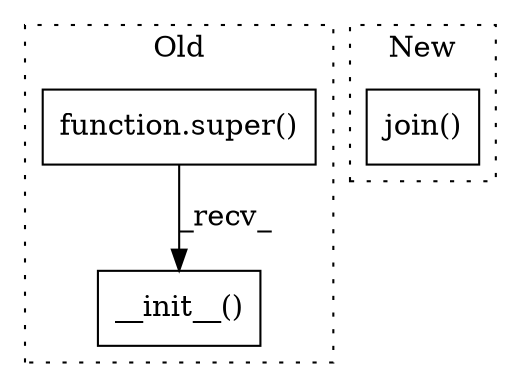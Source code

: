 digraph G {
subgraph cluster0 {
1 [label="function.super()" a="75" s="2450" l="7" shape="box"];
3 [label="__init__()" a="75" s="2450" l="18" shape="box"];
label = "Old";
style="dotted";
}
subgraph cluster1 {
2 [label="join()" a="75" s="2343,2432" l="26,10" shape="box"];
label = "New";
style="dotted";
}
1 -> 3 [label="_recv_"];
}